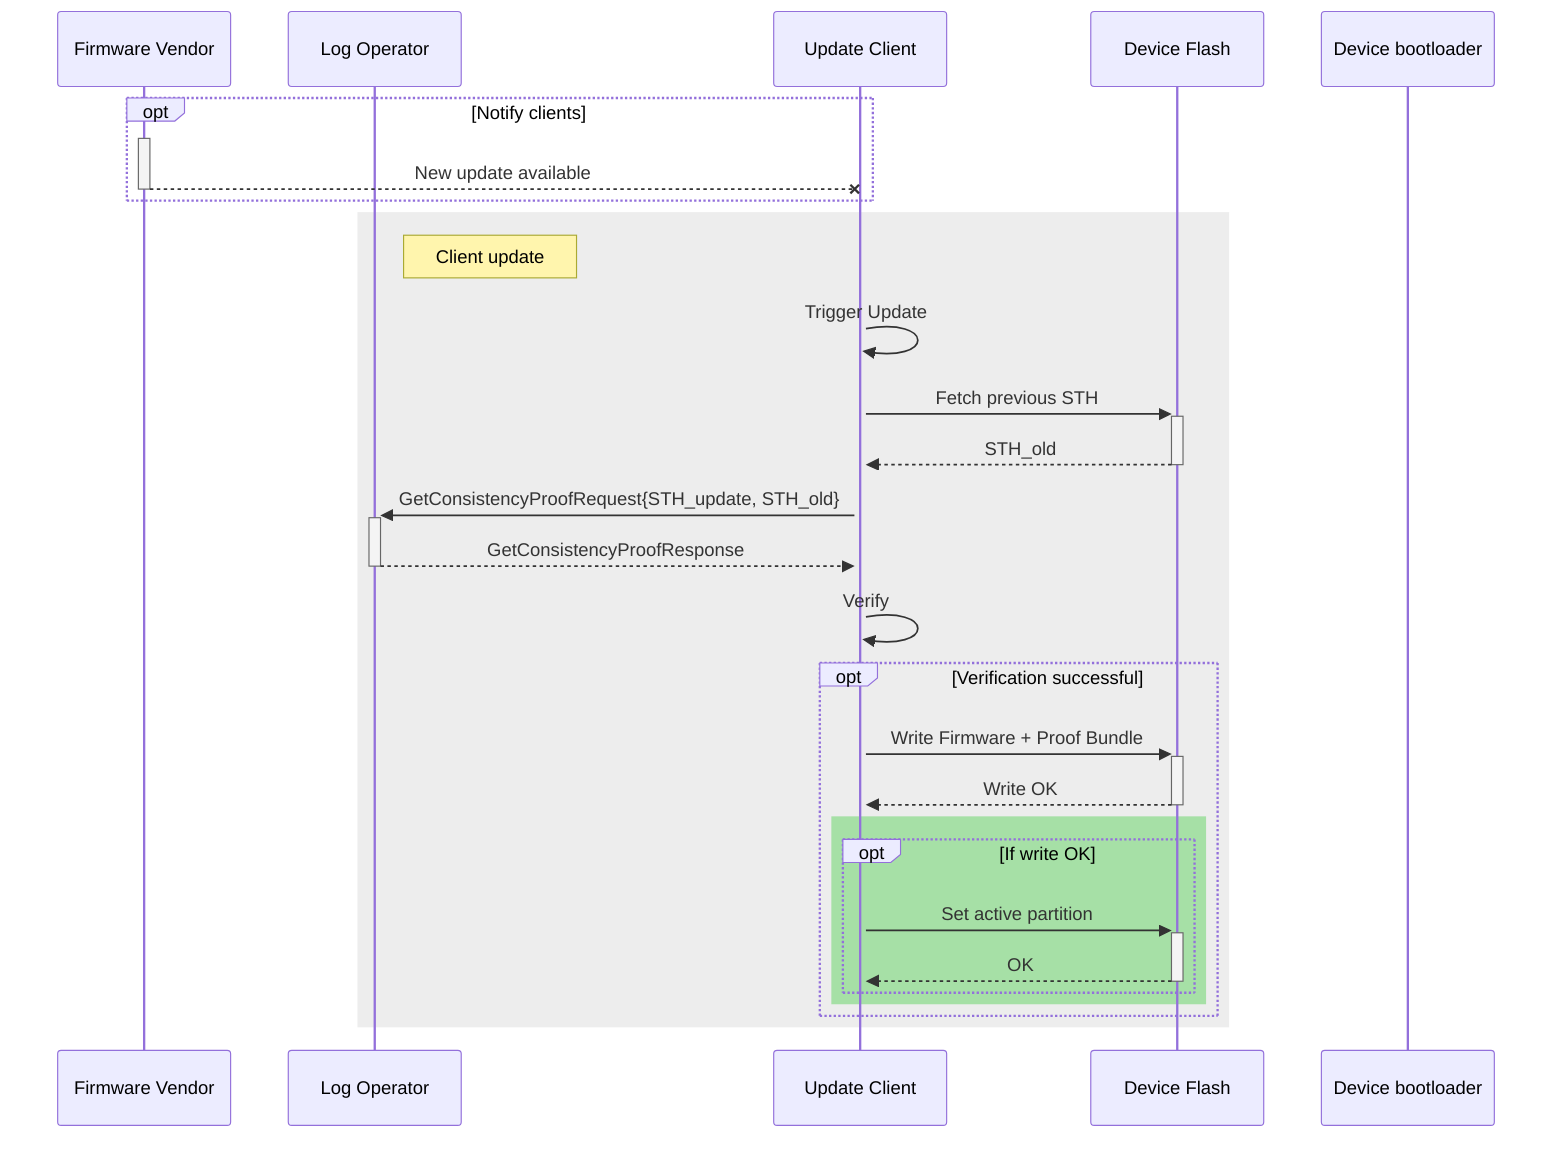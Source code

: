 sequenceDiagram
    participant vendor as Firmware Vendor
    participant log as Log Operator
    participant update as Update Client
    participant flash as Device Flash
    participant bootloader as Device bootloader

    opt Notify clients
        activate vendor
        vendor --X update: New update available
        deactivate vendor
    end

    rect rgba(80,80,80,0.1)
        note right of log: Client update
        activate update
        update ->> update: Trigger Update
        update ->>+ flash: Fetch previous STH
        flash -->>- update: STH_old
        update ->>+ log: GetConsistencyProofRequest{STH_update, STH_old}
        log -->>- update: GetConsistencyProofResponse
        update ->> update: Verify
        opt Verification successful
            update ->>+ flash: Write Firmware + Proof Bundle
            flash -->>- update: Write OK
            rect rgba(0,192,0,0.3)
                opt If write OK
                    update ->>+ flash: Set active partition
                    flash -->>- update: OK
                end
            end
        end
    end